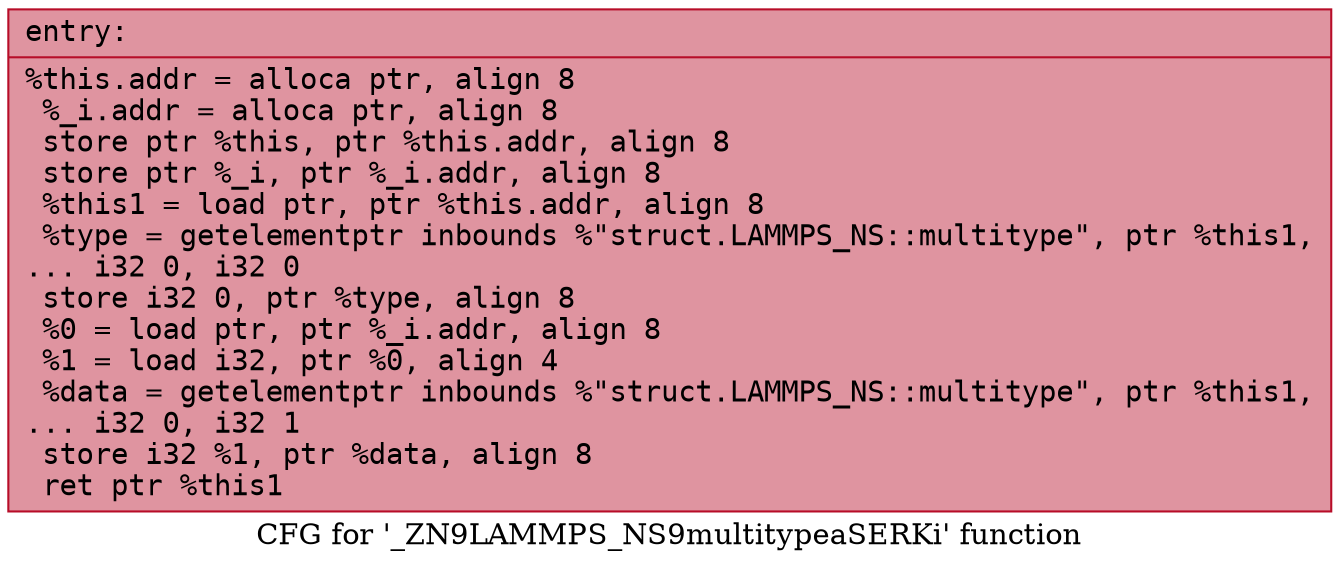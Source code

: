digraph "CFG for '_ZN9LAMMPS_NS9multitypeaSERKi' function" {
	label="CFG for '_ZN9LAMMPS_NS9multitypeaSERKi' function";

	Node0x55bd403cf7f0 [shape=record,color="#b70d28ff", style=filled, fillcolor="#b70d2870" fontname="Courier",label="{entry:\l|  %this.addr = alloca ptr, align 8\l  %_i.addr = alloca ptr, align 8\l  store ptr %this, ptr %this.addr, align 8\l  store ptr %_i, ptr %_i.addr, align 8\l  %this1 = load ptr, ptr %this.addr, align 8\l  %type = getelementptr inbounds %\"struct.LAMMPS_NS::multitype\", ptr %this1,\l... i32 0, i32 0\l  store i32 0, ptr %type, align 8\l  %0 = load ptr, ptr %_i.addr, align 8\l  %1 = load i32, ptr %0, align 4\l  %data = getelementptr inbounds %\"struct.LAMMPS_NS::multitype\", ptr %this1,\l... i32 0, i32 1\l  store i32 %1, ptr %data, align 8\l  ret ptr %this1\l}"];
}
